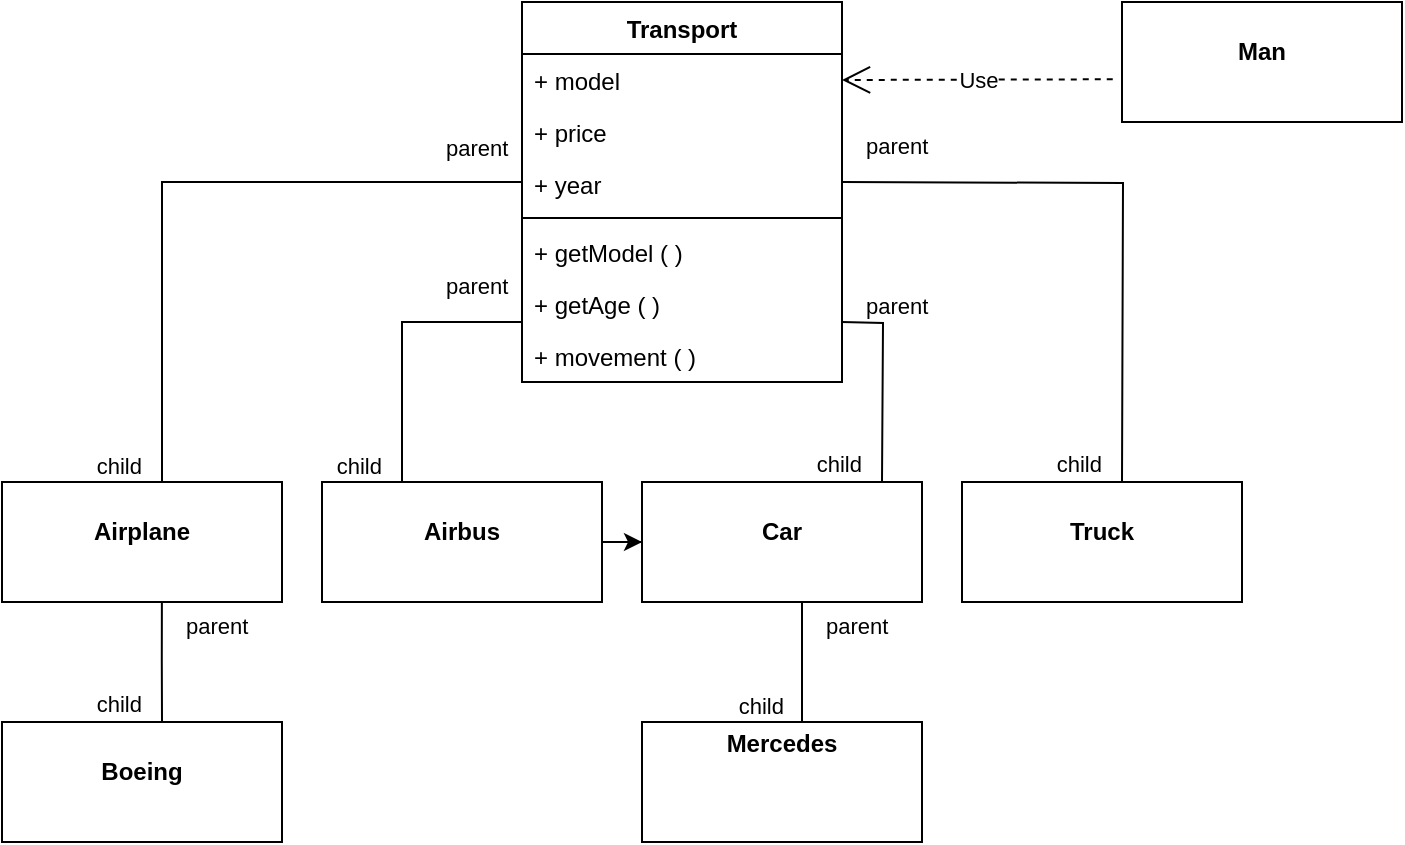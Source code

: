 <mxfile version="20.2.3" type="github">
  <diagram id="CeBDSfWi47rEgPJgW9gN" name="Pagina-1">
    <mxGraphModel dx="447" dy="269" grid="1" gridSize="10" guides="1" tooltips="1" connect="1" arrows="1" fold="1" page="1" pageScale="1" pageWidth="827" pageHeight="1169" math="0" shadow="0">
      <root>
        <mxCell id="0" />
        <mxCell id="1" parent="0" />
        <mxCell id="x-ni0G0Ag5illLgsjkEF-3" value="Transport&#xa;" style="swimlane;fontStyle=1;align=center;verticalAlign=top;childLayout=stackLayout;horizontal=1;startSize=26;horizontalStack=0;resizeParent=1;resizeParentMax=0;resizeLast=0;collapsible=1;marginBottom=0;" vertex="1" parent="1">
          <mxGeometry x="340" y="40" width="160" height="190" as="geometry" />
        </mxCell>
        <mxCell id="x-ni0G0Ag5illLgsjkEF-4" value="+ model" style="text;strokeColor=none;fillColor=none;align=left;verticalAlign=top;spacingLeft=4;spacingRight=4;overflow=hidden;rotatable=0;points=[[0,0.5],[1,0.5]];portConstraint=eastwest;" vertex="1" parent="x-ni0G0Ag5illLgsjkEF-3">
          <mxGeometry y="26" width="160" height="26" as="geometry" />
        </mxCell>
        <mxCell id="x-ni0G0Ag5illLgsjkEF-7" value="+ price" style="text;strokeColor=none;fillColor=none;align=left;verticalAlign=top;spacingLeft=4;spacingRight=4;overflow=hidden;rotatable=0;points=[[0,0.5],[1,0.5]];portConstraint=eastwest;" vertex="1" parent="x-ni0G0Ag5illLgsjkEF-3">
          <mxGeometry y="52" width="160" height="26" as="geometry" />
        </mxCell>
        <mxCell id="x-ni0G0Ag5illLgsjkEF-33" value="+ year" style="text;strokeColor=none;fillColor=none;align=left;verticalAlign=top;spacingLeft=4;spacingRight=4;overflow=hidden;rotatable=0;points=[[0,0.5],[1,0.5]];portConstraint=eastwest;" vertex="1" parent="x-ni0G0Ag5illLgsjkEF-3">
          <mxGeometry y="78" width="160" height="26" as="geometry" />
        </mxCell>
        <mxCell id="x-ni0G0Ag5illLgsjkEF-5" value="" style="line;strokeWidth=1;fillColor=none;align=left;verticalAlign=middle;spacingTop=-1;spacingLeft=3;spacingRight=3;rotatable=0;labelPosition=right;points=[];portConstraint=eastwest;" vertex="1" parent="x-ni0G0Ag5illLgsjkEF-3">
          <mxGeometry y="104" width="160" height="8" as="geometry" />
        </mxCell>
        <mxCell id="x-ni0G0Ag5illLgsjkEF-13" value="+ getModel ( )" style="text;strokeColor=none;fillColor=none;align=left;verticalAlign=top;spacingLeft=4;spacingRight=4;overflow=hidden;rotatable=0;points=[[0,0.5],[1,0.5]];portConstraint=eastwest;" vertex="1" parent="x-ni0G0Ag5illLgsjkEF-3">
          <mxGeometry y="112" width="160" height="26" as="geometry" />
        </mxCell>
        <mxCell id="x-ni0G0Ag5illLgsjkEF-16" value="+ getAge ( )" style="text;strokeColor=none;fillColor=none;align=left;verticalAlign=top;spacingLeft=4;spacingRight=4;overflow=hidden;rotatable=0;points=[[0,0.5],[1,0.5]];portConstraint=eastwest;" vertex="1" parent="x-ni0G0Ag5illLgsjkEF-3">
          <mxGeometry y="138" width="160" height="26" as="geometry" />
        </mxCell>
        <mxCell id="x-ni0G0Ag5illLgsjkEF-61" value="+ movement ( )" style="text;strokeColor=none;fillColor=none;align=left;verticalAlign=top;spacingLeft=4;spacingRight=4;overflow=hidden;rotatable=0;points=[[0,0.5],[1,0.5]];portConstraint=eastwest;" vertex="1" parent="x-ni0G0Ag5illLgsjkEF-3">
          <mxGeometry y="164" width="160" height="26" as="geometry" />
        </mxCell>
        <mxCell id="x-ni0G0Ag5illLgsjkEF-18" value="&lt;p style=&quot;margin:0px;margin-top:4px;text-align:center;&quot;&gt;&lt;br&gt;&lt;b&gt;Airplane&lt;/b&gt;&lt;/p&gt;&lt;p style=&quot;margin:0px;margin-top:4px;text-align:center;&quot;&gt;&lt;b&gt;&lt;br&gt;&lt;/b&gt;&lt;/p&gt;" style="verticalAlign=top;align=left;overflow=fill;fontSize=12;fontFamily=Helvetica;html=1;" vertex="1" parent="1">
          <mxGeometry x="80" y="280" width="140" height="60" as="geometry" />
        </mxCell>
        <mxCell id="x-ni0G0Ag5illLgsjkEF-59" value="" style="edgeStyle=orthogonalEdgeStyle;rounded=0;orthogonalLoop=1;jettySize=auto;html=1;" edge="1" parent="1" source="x-ni0G0Ag5illLgsjkEF-19" target="x-ni0G0Ag5illLgsjkEF-20">
          <mxGeometry relative="1" as="geometry" />
        </mxCell>
        <mxCell id="x-ni0G0Ag5illLgsjkEF-19" value="&lt;p style=&quot;margin:0px;margin-top:4px;text-align:center;&quot;&gt;&lt;br&gt;&lt;b&gt;Airbus&lt;/b&gt;&lt;/p&gt;&lt;p style=&quot;margin:0px;margin-top:4px;text-align:center;&quot;&gt;&lt;b&gt;&lt;br&gt;&lt;/b&gt;&lt;/p&gt;" style="verticalAlign=top;align=left;overflow=fill;fontSize=12;fontFamily=Helvetica;html=1;" vertex="1" parent="1">
          <mxGeometry x="240" y="280" width="140" height="60" as="geometry" />
        </mxCell>
        <mxCell id="x-ni0G0Ag5illLgsjkEF-20" value="&lt;p style=&quot;margin:0px;margin-top:4px;text-align:center;&quot;&gt;&lt;br&gt;&lt;b&gt;Car&lt;/b&gt;&lt;/p&gt;&lt;p style=&quot;margin:0px;margin-top:4px;text-align:center;&quot;&gt;&lt;b&gt;&lt;br&gt;&lt;/b&gt;&lt;/p&gt;" style="verticalAlign=top;align=left;overflow=fill;fontSize=12;fontFamily=Helvetica;html=1;" vertex="1" parent="1">
          <mxGeometry x="400" y="280" width="140" height="60" as="geometry" />
        </mxCell>
        <mxCell id="x-ni0G0Ag5illLgsjkEF-21" value="&lt;p style=&quot;margin:0px;margin-top:4px;text-align:center;&quot;&gt;&lt;br&gt;&lt;b&gt;Truck&lt;/b&gt;&lt;/p&gt;&lt;p style=&quot;margin:0px;margin-top:4px;text-align:center;&quot;&gt;&lt;b&gt;&lt;br&gt;&lt;/b&gt;&lt;/p&gt;&lt;p style=&quot;margin:0px;margin-top:4px;text-align:center;&quot;&gt;&lt;b&gt;&lt;br&gt;&lt;/b&gt;&lt;/p&gt;" style="verticalAlign=top;align=left;overflow=fill;fontSize=12;fontFamily=Helvetica;html=1;" vertex="1" parent="1">
          <mxGeometry x="560" y="280" width="140" height="60" as="geometry" />
        </mxCell>
        <mxCell id="x-ni0G0Ag5illLgsjkEF-22" value="&lt;p style=&quot;margin:0px;margin-top:4px;text-align:center;&quot;&gt;&lt;br&gt;&lt;b&gt;Boeing&lt;/b&gt;&lt;/p&gt;&lt;p style=&quot;margin:0px;margin-top:4px;text-align:center;&quot;&gt;&lt;b&gt;&lt;br&gt;&lt;/b&gt;&lt;/p&gt;" style="verticalAlign=top;align=left;overflow=fill;fontSize=12;fontFamily=Helvetica;html=1;" vertex="1" parent="1">
          <mxGeometry x="80" y="400" width="140" height="60" as="geometry" />
        </mxCell>
        <mxCell id="x-ni0G0Ag5illLgsjkEF-23" value="&lt;p style=&quot;margin:0px;margin-top:4px;text-align:center;&quot;&gt;&lt;b&gt;Mercedes&lt;/b&gt;&lt;/p&gt;" style="verticalAlign=top;align=left;overflow=fill;fontSize=12;fontFamily=Helvetica;html=1;" vertex="1" parent="1">
          <mxGeometry x="400" y="400" width="140" height="60" as="geometry" />
        </mxCell>
        <mxCell id="x-ni0G0Ag5illLgsjkEF-24" value="&lt;p style=&quot;margin:0px;margin-top:4px;text-align:center;&quot;&gt;&lt;br&gt;&lt;b&gt;Man&lt;/b&gt;&lt;/p&gt;&lt;p style=&quot;margin:0px;margin-top:4px;text-align:center;&quot;&gt;&lt;b&gt;&lt;br&gt;&lt;/b&gt;&lt;/p&gt;" style="verticalAlign=top;align=left;overflow=fill;fontSize=12;fontFamily=Helvetica;html=1;" vertex="1" parent="1">
          <mxGeometry x="640" y="40" width="140" height="60" as="geometry" />
        </mxCell>
        <mxCell id="x-ni0G0Ag5illLgsjkEF-27" value="" style="endArrow=none;html=1;edgeStyle=orthogonalEdgeStyle;rounded=0;entryX=0.5;entryY=0;entryDx=0;entryDy=0;exitX=0;exitY=0.5;exitDx=0;exitDy=0;" edge="1" parent="1" source="x-ni0G0Ag5illLgsjkEF-33" target="x-ni0G0Ag5illLgsjkEF-18">
          <mxGeometry relative="1" as="geometry">
            <mxPoint x="300" y="130" as="sourcePoint" />
            <mxPoint x="110" y="270" as="targetPoint" />
            <Array as="points">
              <mxPoint x="340" y="130" />
              <mxPoint x="160" y="130" />
              <mxPoint x="160" y="280" />
            </Array>
          </mxGeometry>
        </mxCell>
        <mxCell id="x-ni0G0Ag5illLgsjkEF-28" value="parent" style="edgeLabel;resizable=0;html=1;align=left;verticalAlign=bottom;" connectable="0" vertex="1" parent="x-ni0G0Ag5illLgsjkEF-27">
          <mxGeometry x="-1" relative="1" as="geometry">
            <mxPoint x="-40" y="-10" as="offset" />
          </mxGeometry>
        </mxCell>
        <mxCell id="x-ni0G0Ag5illLgsjkEF-29" value="child" style="edgeLabel;resizable=0;html=1;align=right;verticalAlign=bottom;" connectable="0" vertex="1" parent="x-ni0G0Ag5illLgsjkEF-27">
          <mxGeometry x="1" relative="1" as="geometry" />
        </mxCell>
        <mxCell id="x-ni0G0Ag5illLgsjkEF-30" value="" style="endArrow=none;html=1;edgeStyle=orthogonalEdgeStyle;rounded=0;" edge="1" parent="1">
          <mxGeometry relative="1" as="geometry">
            <mxPoint x="500" y="130" as="sourcePoint" />
            <mxPoint x="640" y="280" as="targetPoint" />
          </mxGeometry>
        </mxCell>
        <mxCell id="x-ni0G0Ag5illLgsjkEF-31" value="parent" style="edgeLabel;resizable=0;html=1;align=left;verticalAlign=bottom;" connectable="0" vertex="1" parent="x-ni0G0Ag5illLgsjkEF-30">
          <mxGeometry x="-1" relative="1" as="geometry">
            <mxPoint x="10" y="-10" as="offset" />
          </mxGeometry>
        </mxCell>
        <mxCell id="x-ni0G0Ag5illLgsjkEF-32" value="child" style="edgeLabel;resizable=0;html=1;align=right;verticalAlign=bottom;" connectable="0" vertex="1" parent="x-ni0G0Ag5illLgsjkEF-30">
          <mxGeometry x="1" relative="1" as="geometry">
            <mxPoint x="-10" as="offset" />
          </mxGeometry>
        </mxCell>
        <mxCell id="x-ni0G0Ag5illLgsjkEF-37" value="" style="endArrow=none;html=1;edgeStyle=orthogonalEdgeStyle;rounded=0;" edge="1" parent="1">
          <mxGeometry relative="1" as="geometry">
            <mxPoint x="340" y="200" as="sourcePoint" />
            <mxPoint x="280" y="280" as="targetPoint" />
            <Array as="points">
              <mxPoint x="280" y="200" />
            </Array>
          </mxGeometry>
        </mxCell>
        <mxCell id="x-ni0G0Ag5illLgsjkEF-38" value="parent" style="edgeLabel;resizable=0;html=1;align=left;verticalAlign=bottom;" connectable="0" vertex="1" parent="x-ni0G0Ag5illLgsjkEF-37">
          <mxGeometry x="-1" relative="1" as="geometry">
            <mxPoint x="-40" y="-10" as="offset" />
          </mxGeometry>
        </mxCell>
        <mxCell id="x-ni0G0Ag5illLgsjkEF-39" value="child" style="edgeLabel;resizable=0;html=1;align=right;verticalAlign=bottom;" connectable="0" vertex="1" parent="x-ni0G0Ag5illLgsjkEF-37">
          <mxGeometry x="1" relative="1" as="geometry">
            <mxPoint x="-10" as="offset" />
          </mxGeometry>
        </mxCell>
        <mxCell id="x-ni0G0Ag5illLgsjkEF-41" value="" style="endArrow=none;html=1;edgeStyle=orthogonalEdgeStyle;rounded=0;" edge="1" parent="1">
          <mxGeometry relative="1" as="geometry">
            <mxPoint x="500" y="200" as="sourcePoint" />
            <mxPoint x="520" y="280" as="targetPoint" />
          </mxGeometry>
        </mxCell>
        <mxCell id="x-ni0G0Ag5illLgsjkEF-42" value="parent" style="edgeLabel;resizable=0;html=1;align=left;verticalAlign=bottom;" connectable="0" vertex="1" parent="x-ni0G0Ag5illLgsjkEF-41">
          <mxGeometry x="-1" relative="1" as="geometry">
            <mxPoint x="10" as="offset" />
          </mxGeometry>
        </mxCell>
        <mxCell id="x-ni0G0Ag5illLgsjkEF-43" value="child" style="edgeLabel;resizable=0;html=1;align=right;verticalAlign=bottom;" connectable="0" vertex="1" parent="x-ni0G0Ag5illLgsjkEF-41">
          <mxGeometry x="1" relative="1" as="geometry">
            <mxPoint x="-10" as="offset" />
          </mxGeometry>
        </mxCell>
        <mxCell id="x-ni0G0Ag5illLgsjkEF-47" value="" style="endArrow=none;html=1;edgeStyle=orthogonalEdgeStyle;rounded=0;exitX=0.571;exitY=1;exitDx=0;exitDy=0;exitPerimeter=0;" edge="1" parent="1" source="x-ni0G0Ag5illLgsjkEF-18">
          <mxGeometry relative="1" as="geometry">
            <mxPoint x="140" y="340" as="sourcePoint" />
            <mxPoint x="160" y="400" as="targetPoint" />
          </mxGeometry>
        </mxCell>
        <mxCell id="x-ni0G0Ag5illLgsjkEF-48" value="parent" style="edgeLabel;resizable=0;html=1;align=left;verticalAlign=bottom;" connectable="0" vertex="1" parent="x-ni0G0Ag5illLgsjkEF-47">
          <mxGeometry x="-1" relative="1" as="geometry">
            <mxPoint x="10" y="20" as="offset" />
          </mxGeometry>
        </mxCell>
        <mxCell id="x-ni0G0Ag5illLgsjkEF-49" value="child" style="edgeLabel;resizable=0;html=1;align=right;verticalAlign=bottom;" connectable="0" vertex="1" parent="x-ni0G0Ag5illLgsjkEF-47">
          <mxGeometry x="1" relative="1" as="geometry">
            <mxPoint x="-10" as="offset" />
          </mxGeometry>
        </mxCell>
        <mxCell id="x-ni0G0Ag5illLgsjkEF-56" value="" style="endArrow=none;html=1;edgeStyle=orthogonalEdgeStyle;rounded=0;" edge="1" parent="1">
          <mxGeometry relative="1" as="geometry">
            <mxPoint x="480" y="340" as="sourcePoint" />
            <mxPoint x="480" y="400" as="targetPoint" />
          </mxGeometry>
        </mxCell>
        <mxCell id="x-ni0G0Ag5illLgsjkEF-57" value="parent" style="edgeLabel;resizable=0;html=1;align=left;verticalAlign=bottom;" connectable="0" vertex="1" parent="x-ni0G0Ag5illLgsjkEF-56">
          <mxGeometry x="-1" relative="1" as="geometry">
            <mxPoint x="10" y="20" as="offset" />
          </mxGeometry>
        </mxCell>
        <mxCell id="x-ni0G0Ag5illLgsjkEF-58" value="child" style="edgeLabel;resizable=0;html=1;align=right;verticalAlign=bottom;" connectable="0" vertex="1" parent="x-ni0G0Ag5illLgsjkEF-56">
          <mxGeometry x="1" relative="1" as="geometry">
            <mxPoint x="-9" as="offset" />
          </mxGeometry>
        </mxCell>
        <mxCell id="x-ni0G0Ag5illLgsjkEF-60" value="Use" style="endArrow=open;endSize=12;dashed=1;html=1;rounded=0;exitX=-0.033;exitY=0.644;exitDx=0;exitDy=0;exitPerimeter=0;entryX=1;entryY=0.5;entryDx=0;entryDy=0;" edge="1" parent="1" source="x-ni0G0Ag5illLgsjkEF-24" target="x-ni0G0Ag5illLgsjkEF-4">
          <mxGeometry width="160" relative="1" as="geometry">
            <mxPoint x="500" y="80" as="sourcePoint" />
            <mxPoint x="540" y="60" as="targetPoint" />
          </mxGeometry>
        </mxCell>
      </root>
    </mxGraphModel>
  </diagram>
</mxfile>
